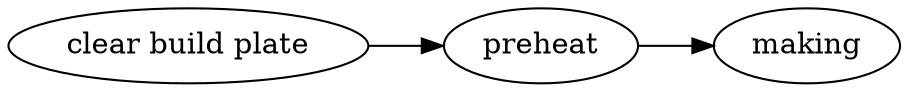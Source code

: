digraph
{
	rankdir=LR;

	// States

	"clear-build-plate" [label="clear build plate"];
	"preheat";
	"making";

	// Transitions

	"clear-build-plate" -> "preheat";
	"preheat" -> "making";
}
